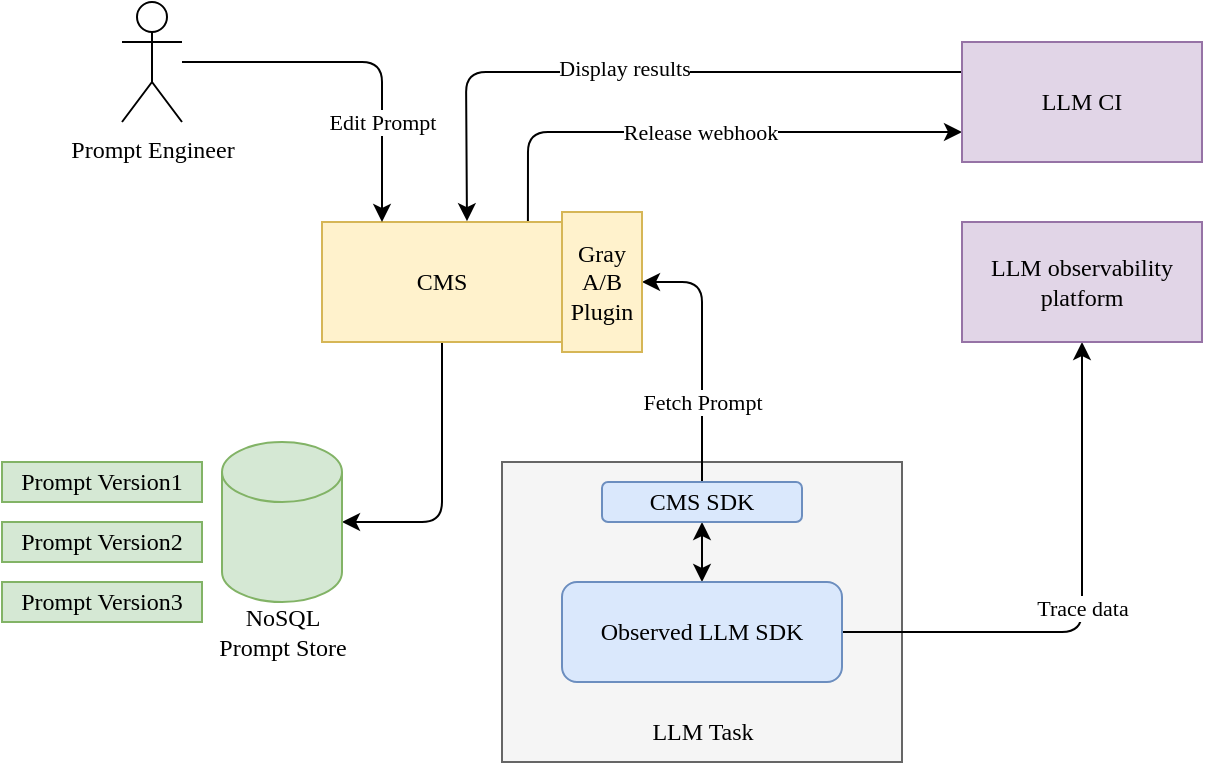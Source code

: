 <mxfile>
    <diagram id="ERAqyzelut77zMKdEk7H" name="第 1 页">
        <mxGraphModel dx="933" dy="722" grid="1" gridSize="10" guides="1" tooltips="1" connect="1" arrows="1" fold="1" page="1" pageScale="1" pageWidth="827" pageHeight="1169" math="0" shadow="0">
            <root>
                <mxCell id="0"/>
                <mxCell id="1" parent="0"/>
                <mxCell id="2" value="" style="whiteSpace=wrap;html=1;fontFamily=Comic Sans MS;fillColor=#f5f5f5;fontColor=#333333;strokeColor=#666666;" vertex="1" parent="1">
                    <mxGeometry x="280" y="350" width="200" height="150" as="geometry"/>
                </mxCell>
                <mxCell id="3" style="edgeStyle=none;html=1;entryX=1;entryY=0.5;entryDx=0;entryDy=0;entryPerimeter=0;fontFamily=Comic Sans MS;" edge="1" parent="1" source="4" target="12">
                    <mxGeometry relative="1" as="geometry">
                        <Array as="points">
                            <mxPoint x="250" y="380"/>
                        </Array>
                    </mxGeometry>
                </mxCell>
                <mxCell id="24" value="Release webhook" style="edgeStyle=none;html=1;exitX=0.858;exitY=0;exitDx=0;exitDy=0;entryX=0;entryY=0.75;entryDx=0;entryDy=0;fontFamily=Comic Sans MS;startArrow=none;startFill=0;exitPerimeter=0;" edge="1" parent="1" source="4" target="23">
                    <mxGeometry relative="1" as="geometry">
                        <Array as="points">
                            <mxPoint x="293" y="185"/>
                        </Array>
                    </mxGeometry>
                </mxCell>
                <mxCell id="4" value="CMS" style="whiteSpace=wrap;html=1;fontFamily=Comic Sans MS;fillColor=#fff2cc;strokeColor=#d6b656;" vertex="1" parent="1">
                    <mxGeometry x="190" y="230" width="120" height="60" as="geometry"/>
                </mxCell>
                <mxCell id="5" value="Fetch Prompt" style="edgeStyle=none;html=1;exitX=0.5;exitY=0;exitDx=0;exitDy=0;entryX=1;entryY=0.5;entryDx=0;entryDy=0;fontFamily=Comic Sans MS;" edge="1" parent="1" source="7" target="21">
                    <mxGeometry x="-0.385" relative="1" as="geometry">
                        <Array as="points">
                            <mxPoint x="380" y="260"/>
                        </Array>
                        <mxPoint as="offset"/>
                    </mxGeometry>
                </mxCell>
                <mxCell id="6" value="" style="edgeStyle=none;html=1;fontFamily=Comic Sans MS;startArrow=classic;startFill=1;entryX=0.5;entryY=0;entryDx=0;entryDy=0;" edge="1" parent="1" source="7" target="18">
                    <mxGeometry relative="1" as="geometry">
                        <mxPoint x="389.091" y="415" as="targetPoint"/>
                    </mxGeometry>
                </mxCell>
                <mxCell id="7" value="CMS SDK" style="rounded=1;whiteSpace=wrap;html=1;fontFamily=Comic Sans MS;fillColor=#dae8fc;strokeColor=#6c8ebf;" vertex="1" parent="1">
                    <mxGeometry x="330" y="360" width="100" height="20" as="geometry"/>
                </mxCell>
                <mxCell id="8" value="LLM Task" style="text;html=1;align=center;verticalAlign=middle;resizable=0;points=[];autosize=1;strokeColor=none;fillColor=none;fontFamily=Comic Sans MS;" vertex="1" parent="1">
                    <mxGeometry x="340" y="470" width="80" height="30" as="geometry"/>
                </mxCell>
                <mxCell id="9" value="" style="edgeStyle=none;html=1;fontFamily=Comic Sans MS;entryX=0.25;entryY=0;entryDx=0;entryDy=0;" edge="1" parent="1" source="11" target="4">
                    <mxGeometry relative="1" as="geometry">
                        <Array as="points">
                            <mxPoint x="220" y="150"/>
                        </Array>
                    </mxGeometry>
                </mxCell>
                <mxCell id="10" value="Edit Prompt" style="edgeLabel;html=1;align=center;verticalAlign=middle;resizable=0;points=[];fontFamily=Comic Sans MS;" vertex="1" connectable="0" parent="9">
                    <mxGeometry x="0.444" relative="1" as="geometry">
                        <mxPoint as="offset"/>
                    </mxGeometry>
                </mxCell>
                <mxCell id="11" value="Prompt Engineer" style="shape=umlActor;verticalLabelPosition=bottom;verticalAlign=top;html=1;outlineConnect=0;fontFamily=Comic Sans MS;" vertex="1" parent="1">
                    <mxGeometry x="90" y="120" width="30" height="60" as="geometry"/>
                </mxCell>
                <mxCell id="12" value="" style="shape=cylinder3;whiteSpace=wrap;html=1;boundedLbl=1;backgroundOutline=1;size=15;fontFamily=Comic Sans MS;fillColor=#d5e8d4;strokeColor=#82b366;" vertex="1" parent="1">
                    <mxGeometry x="140" y="340" width="60" height="80" as="geometry"/>
                </mxCell>
                <mxCell id="13" value="NoSQL&lt;br&gt;Prompt Store" style="text;html=1;align=center;verticalAlign=middle;resizable=0;points=[];autosize=1;strokeColor=none;fillColor=none;fontFamily=Comic Sans MS;" vertex="1" parent="1">
                    <mxGeometry x="120" y="415" width="100" height="40" as="geometry"/>
                </mxCell>
                <mxCell id="14" value="Prompt Version1" style="rounded=0;whiteSpace=wrap;html=1;fontFamily=Comic Sans MS;fillColor=#d5e8d4;strokeColor=#82b366;" vertex="1" parent="1">
                    <mxGeometry x="30" y="350" width="100" height="20" as="geometry"/>
                </mxCell>
                <mxCell id="15" value="Prompt Version2" style="rounded=0;whiteSpace=wrap;html=1;fontFamily=Comic Sans MS;fillColor=#d5e8d4;strokeColor=#82b366;" vertex="1" parent="1">
                    <mxGeometry x="30" y="380" width="100" height="20" as="geometry"/>
                </mxCell>
                <mxCell id="16" value="Prompt Version3" style="rounded=0;whiteSpace=wrap;html=1;fontFamily=Comic Sans MS;fillColor=#d5e8d4;strokeColor=#82b366;" vertex="1" parent="1">
                    <mxGeometry x="30" y="410" width="100" height="20" as="geometry"/>
                </mxCell>
                <mxCell id="20" value="Trace data" style="edgeStyle=none;html=1;entryX=0.5;entryY=1;entryDx=0;entryDy=0;fontFamily=Comic Sans MS;startArrow=none;startFill=0;exitX=1;exitY=0.5;exitDx=0;exitDy=0;" edge="1" parent="1" source="18" target="19">
                    <mxGeometry relative="1" as="geometry">
                        <Array as="points">
                            <mxPoint x="570" y="435"/>
                        </Array>
                    </mxGeometry>
                </mxCell>
                <mxCell id="18" value="Observed LLM SDK" style="rounded=1;whiteSpace=wrap;html=1;fontFamily=Comic Sans MS;fillColor=#dae8fc;strokeColor=#6c8ebf;" vertex="1" parent="1">
                    <mxGeometry x="310" y="410" width="140" height="50" as="geometry"/>
                </mxCell>
                <mxCell id="19" value="LLM observability platform" style="whiteSpace=wrap;html=1;fontFamily=Comic Sans MS;fillColor=#e1d5e7;strokeColor=#9673a6;" vertex="1" parent="1">
                    <mxGeometry x="510" y="230" width="120" height="60" as="geometry"/>
                </mxCell>
                <mxCell id="21" value="Gray&lt;br&gt;A/B&lt;br&gt;Plugin" style="whiteSpace=wrap;html=1;fontFamily=Comic Sans MS;fillColor=#fff2cc;strokeColor=#d6b656;" vertex="1" parent="1">
                    <mxGeometry x="310" y="225" width="40" height="70" as="geometry"/>
                </mxCell>
                <mxCell id="25" style="edgeStyle=none;html=1;exitX=0;exitY=0.25;exitDx=0;exitDy=0;entryX=0.604;entryY=-0.007;entryDx=0;entryDy=0;entryPerimeter=0;fontFamily=Comic Sans MS;startArrow=none;startFill=0;" edge="1" parent="1" source="23" target="4">
                    <mxGeometry relative="1" as="geometry">
                        <Array as="points">
                            <mxPoint x="262" y="155"/>
                        </Array>
                    </mxGeometry>
                </mxCell>
                <mxCell id="26" value="Display results" style="edgeLabel;html=1;align=center;verticalAlign=middle;resizable=0;points=[];fontFamily=Comic Sans MS;" vertex="1" connectable="0" parent="25">
                    <mxGeometry x="0.051" y="-2" relative="1" as="geometry">
                        <mxPoint as="offset"/>
                    </mxGeometry>
                </mxCell>
                <mxCell id="23" value="LLM CI" style="whiteSpace=wrap;html=1;fontFamily=Comic Sans MS;fillColor=#e1d5e7;strokeColor=#9673a6;" vertex="1" parent="1">
                    <mxGeometry x="510" y="140" width="120" height="60" as="geometry"/>
                </mxCell>
            </root>
        </mxGraphModel>
    </diagram>
</mxfile>
